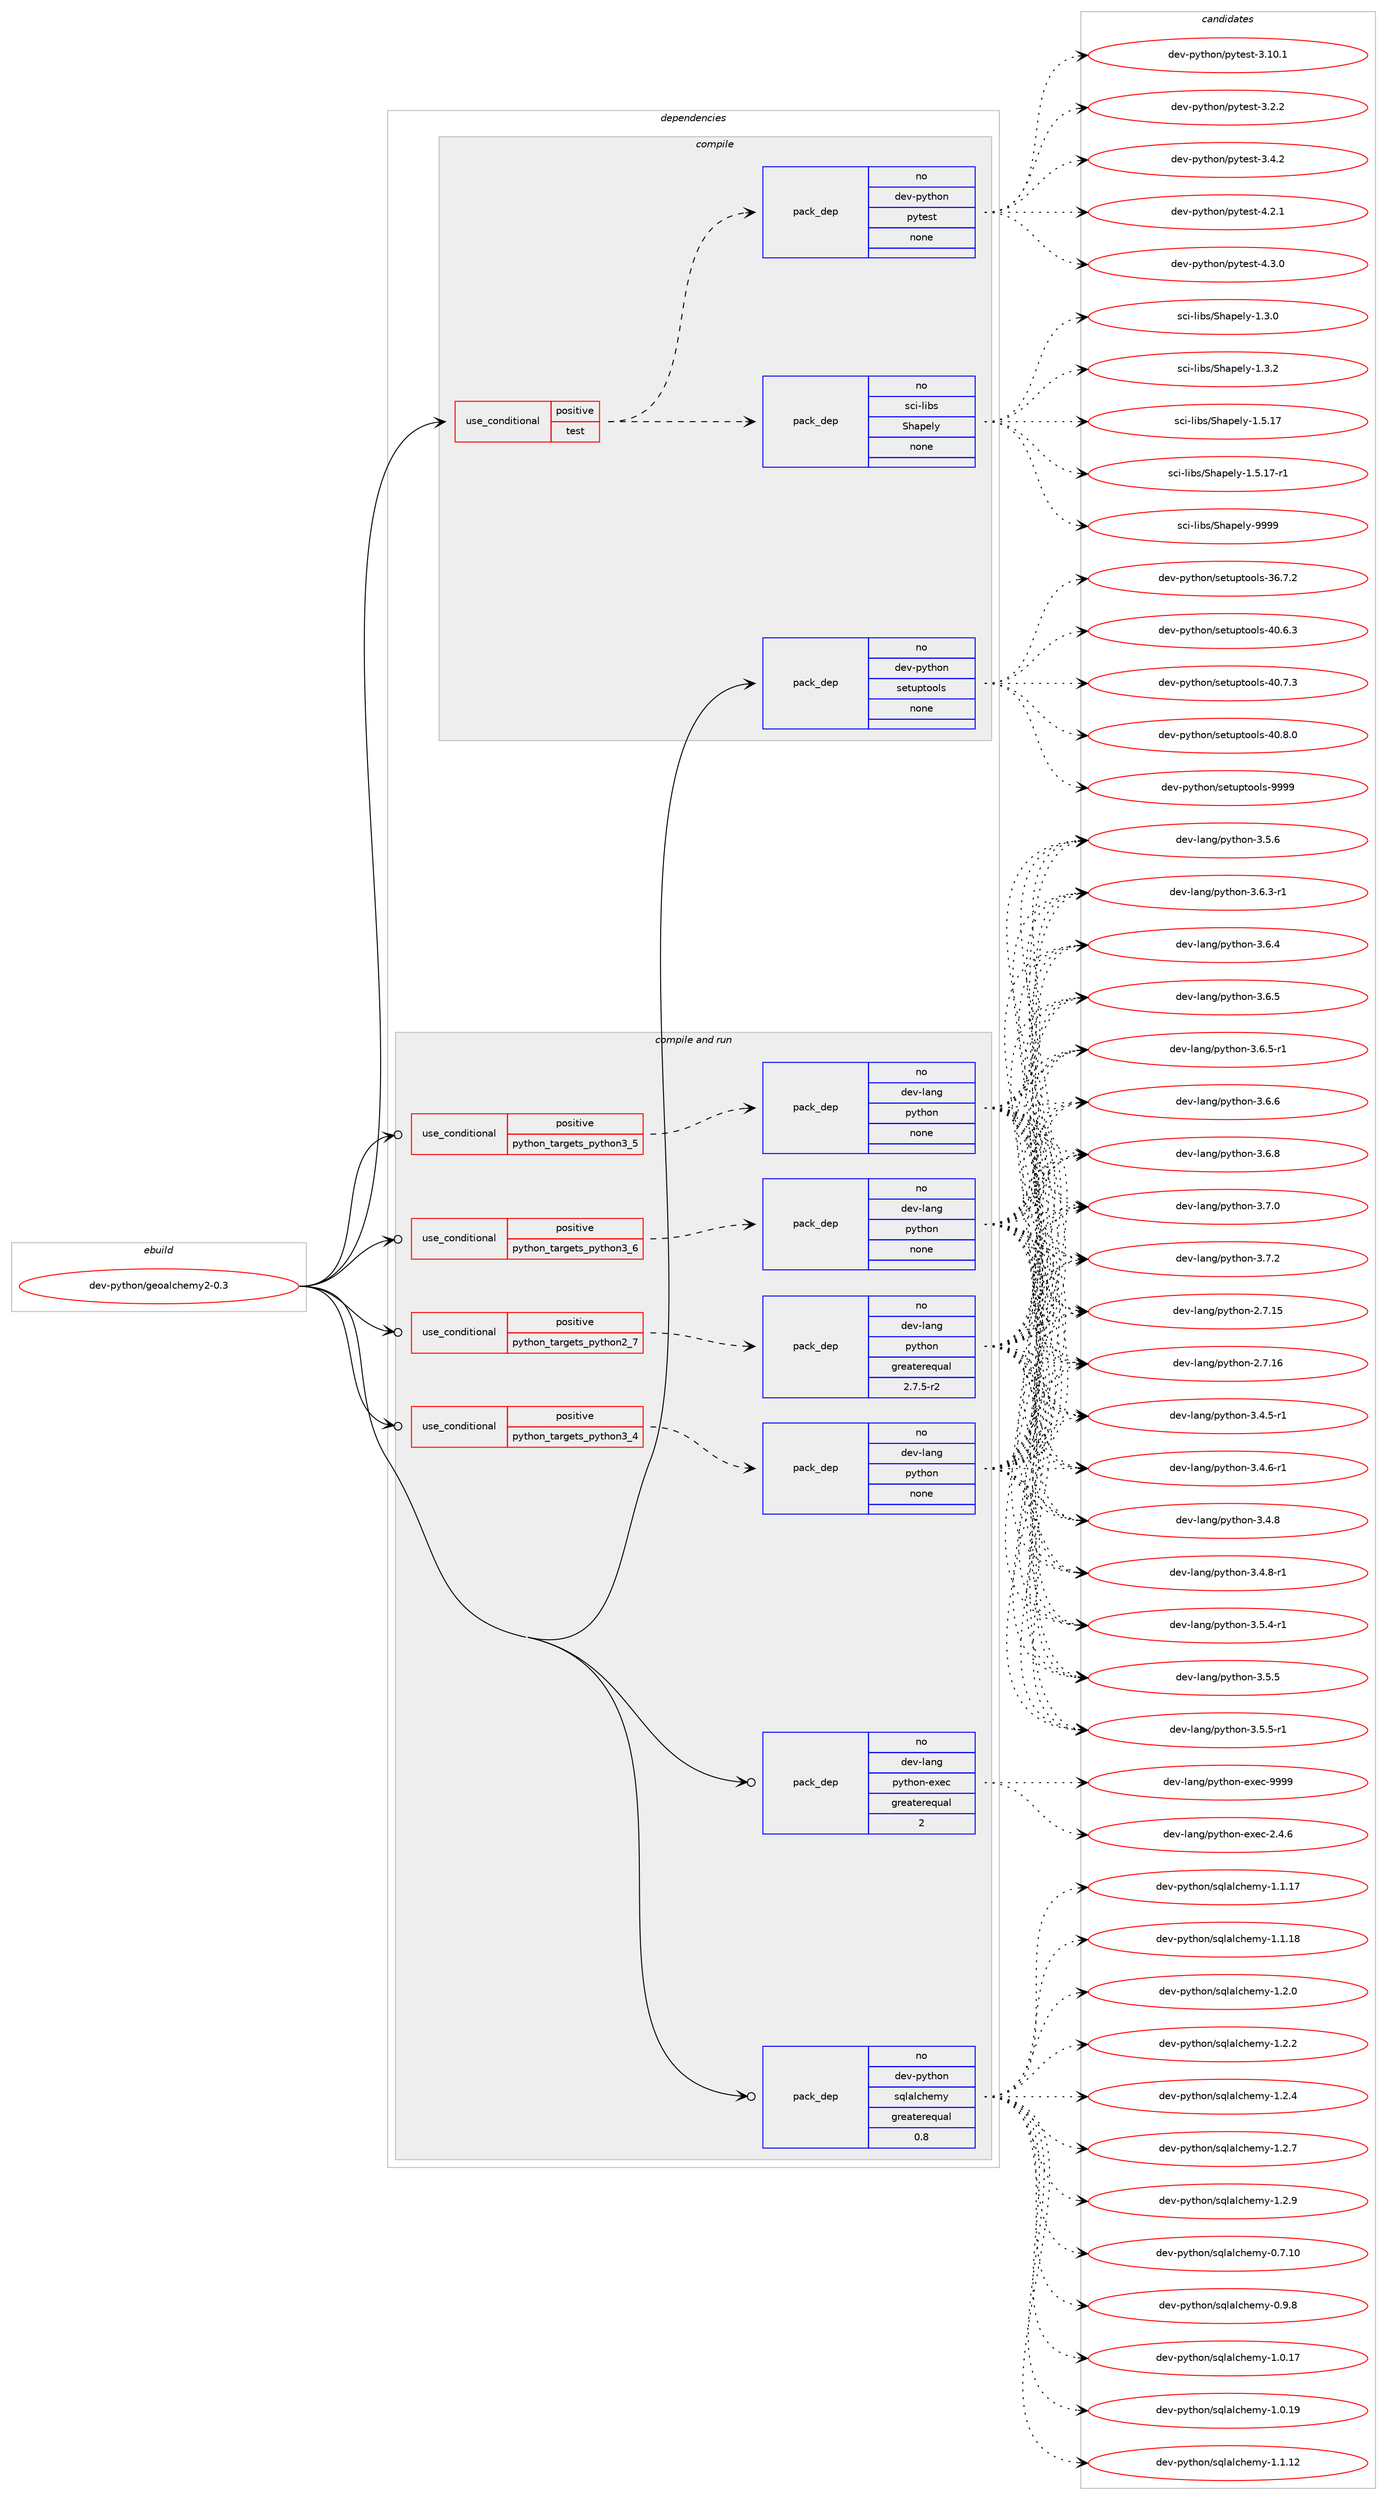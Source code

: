 digraph prolog {

# *************
# Graph options
# *************

newrank=true;
concentrate=true;
compound=true;
graph [rankdir=LR,fontname=Helvetica,fontsize=10,ranksep=1.5];#, ranksep=2.5, nodesep=0.2];
edge  [arrowhead=vee];
node  [fontname=Helvetica,fontsize=10];

# **********
# The ebuild
# **********

subgraph cluster_leftcol {
color=gray;
rank=same;
label=<<i>ebuild</i>>;
id [label="dev-python/geoalchemy2-0.3", color=red, width=4, href="../dev-python/geoalchemy2-0.3.svg"];
}

# ****************
# The dependencies
# ****************

subgraph cluster_midcol {
color=gray;
label=<<i>dependencies</i>>;
subgraph cluster_compile {
fillcolor="#eeeeee";
style=filled;
label=<<i>compile</i>>;
subgraph cond374860 {
dependency1410874 [label=<<TABLE BORDER="0" CELLBORDER="1" CELLSPACING="0" CELLPADDING="4"><TR><TD ROWSPAN="3" CELLPADDING="10">use_conditional</TD></TR><TR><TD>positive</TD></TR><TR><TD>test</TD></TR></TABLE>>, shape=none, color=red];
subgraph pack1012755 {
dependency1410875 [label=<<TABLE BORDER="0" CELLBORDER="1" CELLSPACING="0" CELLPADDING="4" WIDTH="220"><TR><TD ROWSPAN="6" CELLPADDING="30">pack_dep</TD></TR><TR><TD WIDTH="110">no</TD></TR><TR><TD>sci-libs</TD></TR><TR><TD>Shapely</TD></TR><TR><TD>none</TD></TR><TR><TD></TD></TR></TABLE>>, shape=none, color=blue];
}
dependency1410874:e -> dependency1410875:w [weight=20,style="dashed",arrowhead="vee"];
subgraph pack1012756 {
dependency1410876 [label=<<TABLE BORDER="0" CELLBORDER="1" CELLSPACING="0" CELLPADDING="4" WIDTH="220"><TR><TD ROWSPAN="6" CELLPADDING="30">pack_dep</TD></TR><TR><TD WIDTH="110">no</TD></TR><TR><TD>dev-python</TD></TR><TR><TD>pytest</TD></TR><TR><TD>none</TD></TR><TR><TD></TD></TR></TABLE>>, shape=none, color=blue];
}
dependency1410874:e -> dependency1410876:w [weight=20,style="dashed",arrowhead="vee"];
}
id:e -> dependency1410874:w [weight=20,style="solid",arrowhead="vee"];
subgraph pack1012757 {
dependency1410877 [label=<<TABLE BORDER="0" CELLBORDER="1" CELLSPACING="0" CELLPADDING="4" WIDTH="220"><TR><TD ROWSPAN="6" CELLPADDING="30">pack_dep</TD></TR><TR><TD WIDTH="110">no</TD></TR><TR><TD>dev-python</TD></TR><TR><TD>setuptools</TD></TR><TR><TD>none</TD></TR><TR><TD></TD></TR></TABLE>>, shape=none, color=blue];
}
id:e -> dependency1410877:w [weight=20,style="solid",arrowhead="vee"];
}
subgraph cluster_compileandrun {
fillcolor="#eeeeee";
style=filled;
label=<<i>compile and run</i>>;
subgraph cond374861 {
dependency1410878 [label=<<TABLE BORDER="0" CELLBORDER="1" CELLSPACING="0" CELLPADDING="4"><TR><TD ROWSPAN="3" CELLPADDING="10">use_conditional</TD></TR><TR><TD>positive</TD></TR><TR><TD>python_targets_python2_7</TD></TR></TABLE>>, shape=none, color=red];
subgraph pack1012758 {
dependency1410879 [label=<<TABLE BORDER="0" CELLBORDER="1" CELLSPACING="0" CELLPADDING="4" WIDTH="220"><TR><TD ROWSPAN="6" CELLPADDING="30">pack_dep</TD></TR><TR><TD WIDTH="110">no</TD></TR><TR><TD>dev-lang</TD></TR><TR><TD>python</TD></TR><TR><TD>greaterequal</TD></TR><TR><TD>2.7.5-r2</TD></TR></TABLE>>, shape=none, color=blue];
}
dependency1410878:e -> dependency1410879:w [weight=20,style="dashed",arrowhead="vee"];
}
id:e -> dependency1410878:w [weight=20,style="solid",arrowhead="odotvee"];
subgraph cond374862 {
dependency1410880 [label=<<TABLE BORDER="0" CELLBORDER="1" CELLSPACING="0" CELLPADDING="4"><TR><TD ROWSPAN="3" CELLPADDING="10">use_conditional</TD></TR><TR><TD>positive</TD></TR><TR><TD>python_targets_python3_4</TD></TR></TABLE>>, shape=none, color=red];
subgraph pack1012759 {
dependency1410881 [label=<<TABLE BORDER="0" CELLBORDER="1" CELLSPACING="0" CELLPADDING="4" WIDTH="220"><TR><TD ROWSPAN="6" CELLPADDING="30">pack_dep</TD></TR><TR><TD WIDTH="110">no</TD></TR><TR><TD>dev-lang</TD></TR><TR><TD>python</TD></TR><TR><TD>none</TD></TR><TR><TD></TD></TR></TABLE>>, shape=none, color=blue];
}
dependency1410880:e -> dependency1410881:w [weight=20,style="dashed",arrowhead="vee"];
}
id:e -> dependency1410880:w [weight=20,style="solid",arrowhead="odotvee"];
subgraph cond374863 {
dependency1410882 [label=<<TABLE BORDER="0" CELLBORDER="1" CELLSPACING="0" CELLPADDING="4"><TR><TD ROWSPAN="3" CELLPADDING="10">use_conditional</TD></TR><TR><TD>positive</TD></TR><TR><TD>python_targets_python3_5</TD></TR></TABLE>>, shape=none, color=red];
subgraph pack1012760 {
dependency1410883 [label=<<TABLE BORDER="0" CELLBORDER="1" CELLSPACING="0" CELLPADDING="4" WIDTH="220"><TR><TD ROWSPAN="6" CELLPADDING="30">pack_dep</TD></TR><TR><TD WIDTH="110">no</TD></TR><TR><TD>dev-lang</TD></TR><TR><TD>python</TD></TR><TR><TD>none</TD></TR><TR><TD></TD></TR></TABLE>>, shape=none, color=blue];
}
dependency1410882:e -> dependency1410883:w [weight=20,style="dashed",arrowhead="vee"];
}
id:e -> dependency1410882:w [weight=20,style="solid",arrowhead="odotvee"];
subgraph cond374864 {
dependency1410884 [label=<<TABLE BORDER="0" CELLBORDER="1" CELLSPACING="0" CELLPADDING="4"><TR><TD ROWSPAN="3" CELLPADDING="10">use_conditional</TD></TR><TR><TD>positive</TD></TR><TR><TD>python_targets_python3_6</TD></TR></TABLE>>, shape=none, color=red];
subgraph pack1012761 {
dependency1410885 [label=<<TABLE BORDER="0" CELLBORDER="1" CELLSPACING="0" CELLPADDING="4" WIDTH="220"><TR><TD ROWSPAN="6" CELLPADDING="30">pack_dep</TD></TR><TR><TD WIDTH="110">no</TD></TR><TR><TD>dev-lang</TD></TR><TR><TD>python</TD></TR><TR><TD>none</TD></TR><TR><TD></TD></TR></TABLE>>, shape=none, color=blue];
}
dependency1410884:e -> dependency1410885:w [weight=20,style="dashed",arrowhead="vee"];
}
id:e -> dependency1410884:w [weight=20,style="solid",arrowhead="odotvee"];
subgraph pack1012762 {
dependency1410886 [label=<<TABLE BORDER="0" CELLBORDER="1" CELLSPACING="0" CELLPADDING="4" WIDTH="220"><TR><TD ROWSPAN="6" CELLPADDING="30">pack_dep</TD></TR><TR><TD WIDTH="110">no</TD></TR><TR><TD>dev-lang</TD></TR><TR><TD>python-exec</TD></TR><TR><TD>greaterequal</TD></TR><TR><TD>2</TD></TR></TABLE>>, shape=none, color=blue];
}
id:e -> dependency1410886:w [weight=20,style="solid",arrowhead="odotvee"];
subgraph pack1012763 {
dependency1410887 [label=<<TABLE BORDER="0" CELLBORDER="1" CELLSPACING="0" CELLPADDING="4" WIDTH="220"><TR><TD ROWSPAN="6" CELLPADDING="30">pack_dep</TD></TR><TR><TD WIDTH="110">no</TD></TR><TR><TD>dev-python</TD></TR><TR><TD>sqlalchemy</TD></TR><TR><TD>greaterequal</TD></TR><TR><TD>0.8</TD></TR></TABLE>>, shape=none, color=blue];
}
id:e -> dependency1410887:w [weight=20,style="solid",arrowhead="odotvee"];
}
subgraph cluster_run {
fillcolor="#eeeeee";
style=filled;
label=<<i>run</i>>;
}
}

# **************
# The candidates
# **************

subgraph cluster_choices {
rank=same;
color=gray;
label=<<i>candidates</i>>;

subgraph choice1012755 {
color=black;
nodesep=1;
choice115991054510810598115478310497112101108121454946514648 [label="sci-libs/Shapely-1.3.0", color=red, width=4,href="../sci-libs/Shapely-1.3.0.svg"];
choice115991054510810598115478310497112101108121454946514650 [label="sci-libs/Shapely-1.3.2", color=red, width=4,href="../sci-libs/Shapely-1.3.2.svg"];
choice11599105451081059811547831049711210110812145494653464955 [label="sci-libs/Shapely-1.5.17", color=red, width=4,href="../sci-libs/Shapely-1.5.17.svg"];
choice115991054510810598115478310497112101108121454946534649554511449 [label="sci-libs/Shapely-1.5.17-r1", color=red, width=4,href="../sci-libs/Shapely-1.5.17-r1.svg"];
choice1159910545108105981154783104971121011081214557575757 [label="sci-libs/Shapely-9999", color=red, width=4,href="../sci-libs/Shapely-9999.svg"];
dependency1410875:e -> choice115991054510810598115478310497112101108121454946514648:w [style=dotted,weight="100"];
dependency1410875:e -> choice115991054510810598115478310497112101108121454946514650:w [style=dotted,weight="100"];
dependency1410875:e -> choice11599105451081059811547831049711210110812145494653464955:w [style=dotted,weight="100"];
dependency1410875:e -> choice115991054510810598115478310497112101108121454946534649554511449:w [style=dotted,weight="100"];
dependency1410875:e -> choice1159910545108105981154783104971121011081214557575757:w [style=dotted,weight="100"];
}
subgraph choice1012756 {
color=black;
nodesep=1;
choice100101118451121211161041111104711212111610111511645514649484649 [label="dev-python/pytest-3.10.1", color=red, width=4,href="../dev-python/pytest-3.10.1.svg"];
choice1001011184511212111610411111047112121116101115116455146504650 [label="dev-python/pytest-3.2.2", color=red, width=4,href="../dev-python/pytest-3.2.2.svg"];
choice1001011184511212111610411111047112121116101115116455146524650 [label="dev-python/pytest-3.4.2", color=red, width=4,href="../dev-python/pytest-3.4.2.svg"];
choice1001011184511212111610411111047112121116101115116455246504649 [label="dev-python/pytest-4.2.1", color=red, width=4,href="../dev-python/pytest-4.2.1.svg"];
choice1001011184511212111610411111047112121116101115116455246514648 [label="dev-python/pytest-4.3.0", color=red, width=4,href="../dev-python/pytest-4.3.0.svg"];
dependency1410876:e -> choice100101118451121211161041111104711212111610111511645514649484649:w [style=dotted,weight="100"];
dependency1410876:e -> choice1001011184511212111610411111047112121116101115116455146504650:w [style=dotted,weight="100"];
dependency1410876:e -> choice1001011184511212111610411111047112121116101115116455146524650:w [style=dotted,weight="100"];
dependency1410876:e -> choice1001011184511212111610411111047112121116101115116455246504649:w [style=dotted,weight="100"];
dependency1410876:e -> choice1001011184511212111610411111047112121116101115116455246514648:w [style=dotted,weight="100"];
}
subgraph choice1012757 {
color=black;
nodesep=1;
choice100101118451121211161041111104711510111611711211611111110811545515446554650 [label="dev-python/setuptools-36.7.2", color=red, width=4,href="../dev-python/setuptools-36.7.2.svg"];
choice100101118451121211161041111104711510111611711211611111110811545524846544651 [label="dev-python/setuptools-40.6.3", color=red, width=4,href="../dev-python/setuptools-40.6.3.svg"];
choice100101118451121211161041111104711510111611711211611111110811545524846554651 [label="dev-python/setuptools-40.7.3", color=red, width=4,href="../dev-python/setuptools-40.7.3.svg"];
choice100101118451121211161041111104711510111611711211611111110811545524846564648 [label="dev-python/setuptools-40.8.0", color=red, width=4,href="../dev-python/setuptools-40.8.0.svg"];
choice10010111845112121116104111110471151011161171121161111111081154557575757 [label="dev-python/setuptools-9999", color=red, width=4,href="../dev-python/setuptools-9999.svg"];
dependency1410877:e -> choice100101118451121211161041111104711510111611711211611111110811545515446554650:w [style=dotted,weight="100"];
dependency1410877:e -> choice100101118451121211161041111104711510111611711211611111110811545524846544651:w [style=dotted,weight="100"];
dependency1410877:e -> choice100101118451121211161041111104711510111611711211611111110811545524846554651:w [style=dotted,weight="100"];
dependency1410877:e -> choice100101118451121211161041111104711510111611711211611111110811545524846564648:w [style=dotted,weight="100"];
dependency1410877:e -> choice10010111845112121116104111110471151011161171121161111111081154557575757:w [style=dotted,weight="100"];
}
subgraph choice1012758 {
color=black;
nodesep=1;
choice10010111845108971101034711212111610411111045504655464953 [label="dev-lang/python-2.7.15", color=red, width=4,href="../dev-lang/python-2.7.15.svg"];
choice10010111845108971101034711212111610411111045504655464954 [label="dev-lang/python-2.7.16", color=red, width=4,href="../dev-lang/python-2.7.16.svg"];
choice1001011184510897110103471121211161041111104551465246534511449 [label="dev-lang/python-3.4.5-r1", color=red, width=4,href="../dev-lang/python-3.4.5-r1.svg"];
choice1001011184510897110103471121211161041111104551465246544511449 [label="dev-lang/python-3.4.6-r1", color=red, width=4,href="../dev-lang/python-3.4.6-r1.svg"];
choice100101118451089711010347112121116104111110455146524656 [label="dev-lang/python-3.4.8", color=red, width=4,href="../dev-lang/python-3.4.8.svg"];
choice1001011184510897110103471121211161041111104551465246564511449 [label="dev-lang/python-3.4.8-r1", color=red, width=4,href="../dev-lang/python-3.4.8-r1.svg"];
choice1001011184510897110103471121211161041111104551465346524511449 [label="dev-lang/python-3.5.4-r1", color=red, width=4,href="../dev-lang/python-3.5.4-r1.svg"];
choice100101118451089711010347112121116104111110455146534653 [label="dev-lang/python-3.5.5", color=red, width=4,href="../dev-lang/python-3.5.5.svg"];
choice1001011184510897110103471121211161041111104551465346534511449 [label="dev-lang/python-3.5.5-r1", color=red, width=4,href="../dev-lang/python-3.5.5-r1.svg"];
choice100101118451089711010347112121116104111110455146534654 [label="dev-lang/python-3.5.6", color=red, width=4,href="../dev-lang/python-3.5.6.svg"];
choice1001011184510897110103471121211161041111104551465446514511449 [label="dev-lang/python-3.6.3-r1", color=red, width=4,href="../dev-lang/python-3.6.3-r1.svg"];
choice100101118451089711010347112121116104111110455146544652 [label="dev-lang/python-3.6.4", color=red, width=4,href="../dev-lang/python-3.6.4.svg"];
choice100101118451089711010347112121116104111110455146544653 [label="dev-lang/python-3.6.5", color=red, width=4,href="../dev-lang/python-3.6.5.svg"];
choice1001011184510897110103471121211161041111104551465446534511449 [label="dev-lang/python-3.6.5-r1", color=red, width=4,href="../dev-lang/python-3.6.5-r1.svg"];
choice100101118451089711010347112121116104111110455146544654 [label="dev-lang/python-3.6.6", color=red, width=4,href="../dev-lang/python-3.6.6.svg"];
choice100101118451089711010347112121116104111110455146544656 [label="dev-lang/python-3.6.8", color=red, width=4,href="../dev-lang/python-3.6.8.svg"];
choice100101118451089711010347112121116104111110455146554648 [label="dev-lang/python-3.7.0", color=red, width=4,href="../dev-lang/python-3.7.0.svg"];
choice100101118451089711010347112121116104111110455146554650 [label="dev-lang/python-3.7.2", color=red, width=4,href="../dev-lang/python-3.7.2.svg"];
dependency1410879:e -> choice10010111845108971101034711212111610411111045504655464953:w [style=dotted,weight="100"];
dependency1410879:e -> choice10010111845108971101034711212111610411111045504655464954:w [style=dotted,weight="100"];
dependency1410879:e -> choice1001011184510897110103471121211161041111104551465246534511449:w [style=dotted,weight="100"];
dependency1410879:e -> choice1001011184510897110103471121211161041111104551465246544511449:w [style=dotted,weight="100"];
dependency1410879:e -> choice100101118451089711010347112121116104111110455146524656:w [style=dotted,weight="100"];
dependency1410879:e -> choice1001011184510897110103471121211161041111104551465246564511449:w [style=dotted,weight="100"];
dependency1410879:e -> choice1001011184510897110103471121211161041111104551465346524511449:w [style=dotted,weight="100"];
dependency1410879:e -> choice100101118451089711010347112121116104111110455146534653:w [style=dotted,weight="100"];
dependency1410879:e -> choice1001011184510897110103471121211161041111104551465346534511449:w [style=dotted,weight="100"];
dependency1410879:e -> choice100101118451089711010347112121116104111110455146534654:w [style=dotted,weight="100"];
dependency1410879:e -> choice1001011184510897110103471121211161041111104551465446514511449:w [style=dotted,weight="100"];
dependency1410879:e -> choice100101118451089711010347112121116104111110455146544652:w [style=dotted,weight="100"];
dependency1410879:e -> choice100101118451089711010347112121116104111110455146544653:w [style=dotted,weight="100"];
dependency1410879:e -> choice1001011184510897110103471121211161041111104551465446534511449:w [style=dotted,weight="100"];
dependency1410879:e -> choice100101118451089711010347112121116104111110455146544654:w [style=dotted,weight="100"];
dependency1410879:e -> choice100101118451089711010347112121116104111110455146544656:w [style=dotted,weight="100"];
dependency1410879:e -> choice100101118451089711010347112121116104111110455146554648:w [style=dotted,weight="100"];
dependency1410879:e -> choice100101118451089711010347112121116104111110455146554650:w [style=dotted,weight="100"];
}
subgraph choice1012759 {
color=black;
nodesep=1;
choice10010111845108971101034711212111610411111045504655464953 [label="dev-lang/python-2.7.15", color=red, width=4,href="../dev-lang/python-2.7.15.svg"];
choice10010111845108971101034711212111610411111045504655464954 [label="dev-lang/python-2.7.16", color=red, width=4,href="../dev-lang/python-2.7.16.svg"];
choice1001011184510897110103471121211161041111104551465246534511449 [label="dev-lang/python-3.4.5-r1", color=red, width=4,href="../dev-lang/python-3.4.5-r1.svg"];
choice1001011184510897110103471121211161041111104551465246544511449 [label="dev-lang/python-3.4.6-r1", color=red, width=4,href="../dev-lang/python-3.4.6-r1.svg"];
choice100101118451089711010347112121116104111110455146524656 [label="dev-lang/python-3.4.8", color=red, width=4,href="../dev-lang/python-3.4.8.svg"];
choice1001011184510897110103471121211161041111104551465246564511449 [label="dev-lang/python-3.4.8-r1", color=red, width=4,href="../dev-lang/python-3.4.8-r1.svg"];
choice1001011184510897110103471121211161041111104551465346524511449 [label="dev-lang/python-3.5.4-r1", color=red, width=4,href="../dev-lang/python-3.5.4-r1.svg"];
choice100101118451089711010347112121116104111110455146534653 [label="dev-lang/python-3.5.5", color=red, width=4,href="../dev-lang/python-3.5.5.svg"];
choice1001011184510897110103471121211161041111104551465346534511449 [label="dev-lang/python-3.5.5-r1", color=red, width=4,href="../dev-lang/python-3.5.5-r1.svg"];
choice100101118451089711010347112121116104111110455146534654 [label="dev-lang/python-3.5.6", color=red, width=4,href="../dev-lang/python-3.5.6.svg"];
choice1001011184510897110103471121211161041111104551465446514511449 [label="dev-lang/python-3.6.3-r1", color=red, width=4,href="../dev-lang/python-3.6.3-r1.svg"];
choice100101118451089711010347112121116104111110455146544652 [label="dev-lang/python-3.6.4", color=red, width=4,href="../dev-lang/python-3.6.4.svg"];
choice100101118451089711010347112121116104111110455146544653 [label="dev-lang/python-3.6.5", color=red, width=4,href="../dev-lang/python-3.6.5.svg"];
choice1001011184510897110103471121211161041111104551465446534511449 [label="dev-lang/python-3.6.5-r1", color=red, width=4,href="../dev-lang/python-3.6.5-r1.svg"];
choice100101118451089711010347112121116104111110455146544654 [label="dev-lang/python-3.6.6", color=red, width=4,href="../dev-lang/python-3.6.6.svg"];
choice100101118451089711010347112121116104111110455146544656 [label="dev-lang/python-3.6.8", color=red, width=4,href="../dev-lang/python-3.6.8.svg"];
choice100101118451089711010347112121116104111110455146554648 [label="dev-lang/python-3.7.0", color=red, width=4,href="../dev-lang/python-3.7.0.svg"];
choice100101118451089711010347112121116104111110455146554650 [label="dev-lang/python-3.7.2", color=red, width=4,href="../dev-lang/python-3.7.2.svg"];
dependency1410881:e -> choice10010111845108971101034711212111610411111045504655464953:w [style=dotted,weight="100"];
dependency1410881:e -> choice10010111845108971101034711212111610411111045504655464954:w [style=dotted,weight="100"];
dependency1410881:e -> choice1001011184510897110103471121211161041111104551465246534511449:w [style=dotted,weight="100"];
dependency1410881:e -> choice1001011184510897110103471121211161041111104551465246544511449:w [style=dotted,weight="100"];
dependency1410881:e -> choice100101118451089711010347112121116104111110455146524656:w [style=dotted,weight="100"];
dependency1410881:e -> choice1001011184510897110103471121211161041111104551465246564511449:w [style=dotted,weight="100"];
dependency1410881:e -> choice1001011184510897110103471121211161041111104551465346524511449:w [style=dotted,weight="100"];
dependency1410881:e -> choice100101118451089711010347112121116104111110455146534653:w [style=dotted,weight="100"];
dependency1410881:e -> choice1001011184510897110103471121211161041111104551465346534511449:w [style=dotted,weight="100"];
dependency1410881:e -> choice100101118451089711010347112121116104111110455146534654:w [style=dotted,weight="100"];
dependency1410881:e -> choice1001011184510897110103471121211161041111104551465446514511449:w [style=dotted,weight="100"];
dependency1410881:e -> choice100101118451089711010347112121116104111110455146544652:w [style=dotted,weight="100"];
dependency1410881:e -> choice100101118451089711010347112121116104111110455146544653:w [style=dotted,weight="100"];
dependency1410881:e -> choice1001011184510897110103471121211161041111104551465446534511449:w [style=dotted,weight="100"];
dependency1410881:e -> choice100101118451089711010347112121116104111110455146544654:w [style=dotted,weight="100"];
dependency1410881:e -> choice100101118451089711010347112121116104111110455146544656:w [style=dotted,weight="100"];
dependency1410881:e -> choice100101118451089711010347112121116104111110455146554648:w [style=dotted,weight="100"];
dependency1410881:e -> choice100101118451089711010347112121116104111110455146554650:w [style=dotted,weight="100"];
}
subgraph choice1012760 {
color=black;
nodesep=1;
choice10010111845108971101034711212111610411111045504655464953 [label="dev-lang/python-2.7.15", color=red, width=4,href="../dev-lang/python-2.7.15.svg"];
choice10010111845108971101034711212111610411111045504655464954 [label="dev-lang/python-2.7.16", color=red, width=4,href="../dev-lang/python-2.7.16.svg"];
choice1001011184510897110103471121211161041111104551465246534511449 [label="dev-lang/python-3.4.5-r1", color=red, width=4,href="../dev-lang/python-3.4.5-r1.svg"];
choice1001011184510897110103471121211161041111104551465246544511449 [label="dev-lang/python-3.4.6-r1", color=red, width=4,href="../dev-lang/python-3.4.6-r1.svg"];
choice100101118451089711010347112121116104111110455146524656 [label="dev-lang/python-3.4.8", color=red, width=4,href="../dev-lang/python-3.4.8.svg"];
choice1001011184510897110103471121211161041111104551465246564511449 [label="dev-lang/python-3.4.8-r1", color=red, width=4,href="../dev-lang/python-3.4.8-r1.svg"];
choice1001011184510897110103471121211161041111104551465346524511449 [label="dev-lang/python-3.5.4-r1", color=red, width=4,href="../dev-lang/python-3.5.4-r1.svg"];
choice100101118451089711010347112121116104111110455146534653 [label="dev-lang/python-3.5.5", color=red, width=4,href="../dev-lang/python-3.5.5.svg"];
choice1001011184510897110103471121211161041111104551465346534511449 [label="dev-lang/python-3.5.5-r1", color=red, width=4,href="../dev-lang/python-3.5.5-r1.svg"];
choice100101118451089711010347112121116104111110455146534654 [label="dev-lang/python-3.5.6", color=red, width=4,href="../dev-lang/python-3.5.6.svg"];
choice1001011184510897110103471121211161041111104551465446514511449 [label="dev-lang/python-3.6.3-r1", color=red, width=4,href="../dev-lang/python-3.6.3-r1.svg"];
choice100101118451089711010347112121116104111110455146544652 [label="dev-lang/python-3.6.4", color=red, width=4,href="../dev-lang/python-3.6.4.svg"];
choice100101118451089711010347112121116104111110455146544653 [label="dev-lang/python-3.6.5", color=red, width=4,href="../dev-lang/python-3.6.5.svg"];
choice1001011184510897110103471121211161041111104551465446534511449 [label="dev-lang/python-3.6.5-r1", color=red, width=4,href="../dev-lang/python-3.6.5-r1.svg"];
choice100101118451089711010347112121116104111110455146544654 [label="dev-lang/python-3.6.6", color=red, width=4,href="../dev-lang/python-3.6.6.svg"];
choice100101118451089711010347112121116104111110455146544656 [label="dev-lang/python-3.6.8", color=red, width=4,href="../dev-lang/python-3.6.8.svg"];
choice100101118451089711010347112121116104111110455146554648 [label="dev-lang/python-3.7.0", color=red, width=4,href="../dev-lang/python-3.7.0.svg"];
choice100101118451089711010347112121116104111110455146554650 [label="dev-lang/python-3.7.2", color=red, width=4,href="../dev-lang/python-3.7.2.svg"];
dependency1410883:e -> choice10010111845108971101034711212111610411111045504655464953:w [style=dotted,weight="100"];
dependency1410883:e -> choice10010111845108971101034711212111610411111045504655464954:w [style=dotted,weight="100"];
dependency1410883:e -> choice1001011184510897110103471121211161041111104551465246534511449:w [style=dotted,weight="100"];
dependency1410883:e -> choice1001011184510897110103471121211161041111104551465246544511449:w [style=dotted,weight="100"];
dependency1410883:e -> choice100101118451089711010347112121116104111110455146524656:w [style=dotted,weight="100"];
dependency1410883:e -> choice1001011184510897110103471121211161041111104551465246564511449:w [style=dotted,weight="100"];
dependency1410883:e -> choice1001011184510897110103471121211161041111104551465346524511449:w [style=dotted,weight="100"];
dependency1410883:e -> choice100101118451089711010347112121116104111110455146534653:w [style=dotted,weight="100"];
dependency1410883:e -> choice1001011184510897110103471121211161041111104551465346534511449:w [style=dotted,weight="100"];
dependency1410883:e -> choice100101118451089711010347112121116104111110455146534654:w [style=dotted,weight="100"];
dependency1410883:e -> choice1001011184510897110103471121211161041111104551465446514511449:w [style=dotted,weight="100"];
dependency1410883:e -> choice100101118451089711010347112121116104111110455146544652:w [style=dotted,weight="100"];
dependency1410883:e -> choice100101118451089711010347112121116104111110455146544653:w [style=dotted,weight="100"];
dependency1410883:e -> choice1001011184510897110103471121211161041111104551465446534511449:w [style=dotted,weight="100"];
dependency1410883:e -> choice100101118451089711010347112121116104111110455146544654:w [style=dotted,weight="100"];
dependency1410883:e -> choice100101118451089711010347112121116104111110455146544656:w [style=dotted,weight="100"];
dependency1410883:e -> choice100101118451089711010347112121116104111110455146554648:w [style=dotted,weight="100"];
dependency1410883:e -> choice100101118451089711010347112121116104111110455146554650:w [style=dotted,weight="100"];
}
subgraph choice1012761 {
color=black;
nodesep=1;
choice10010111845108971101034711212111610411111045504655464953 [label="dev-lang/python-2.7.15", color=red, width=4,href="../dev-lang/python-2.7.15.svg"];
choice10010111845108971101034711212111610411111045504655464954 [label="dev-lang/python-2.7.16", color=red, width=4,href="../dev-lang/python-2.7.16.svg"];
choice1001011184510897110103471121211161041111104551465246534511449 [label="dev-lang/python-3.4.5-r1", color=red, width=4,href="../dev-lang/python-3.4.5-r1.svg"];
choice1001011184510897110103471121211161041111104551465246544511449 [label="dev-lang/python-3.4.6-r1", color=red, width=4,href="../dev-lang/python-3.4.6-r1.svg"];
choice100101118451089711010347112121116104111110455146524656 [label="dev-lang/python-3.4.8", color=red, width=4,href="../dev-lang/python-3.4.8.svg"];
choice1001011184510897110103471121211161041111104551465246564511449 [label="dev-lang/python-3.4.8-r1", color=red, width=4,href="../dev-lang/python-3.4.8-r1.svg"];
choice1001011184510897110103471121211161041111104551465346524511449 [label="dev-lang/python-3.5.4-r1", color=red, width=4,href="../dev-lang/python-3.5.4-r1.svg"];
choice100101118451089711010347112121116104111110455146534653 [label="dev-lang/python-3.5.5", color=red, width=4,href="../dev-lang/python-3.5.5.svg"];
choice1001011184510897110103471121211161041111104551465346534511449 [label="dev-lang/python-3.5.5-r1", color=red, width=4,href="../dev-lang/python-3.5.5-r1.svg"];
choice100101118451089711010347112121116104111110455146534654 [label="dev-lang/python-3.5.6", color=red, width=4,href="../dev-lang/python-3.5.6.svg"];
choice1001011184510897110103471121211161041111104551465446514511449 [label="dev-lang/python-3.6.3-r1", color=red, width=4,href="../dev-lang/python-3.6.3-r1.svg"];
choice100101118451089711010347112121116104111110455146544652 [label="dev-lang/python-3.6.4", color=red, width=4,href="../dev-lang/python-3.6.4.svg"];
choice100101118451089711010347112121116104111110455146544653 [label="dev-lang/python-3.6.5", color=red, width=4,href="../dev-lang/python-3.6.5.svg"];
choice1001011184510897110103471121211161041111104551465446534511449 [label="dev-lang/python-3.6.5-r1", color=red, width=4,href="../dev-lang/python-3.6.5-r1.svg"];
choice100101118451089711010347112121116104111110455146544654 [label="dev-lang/python-3.6.6", color=red, width=4,href="../dev-lang/python-3.6.6.svg"];
choice100101118451089711010347112121116104111110455146544656 [label="dev-lang/python-3.6.8", color=red, width=4,href="../dev-lang/python-3.6.8.svg"];
choice100101118451089711010347112121116104111110455146554648 [label="dev-lang/python-3.7.0", color=red, width=4,href="../dev-lang/python-3.7.0.svg"];
choice100101118451089711010347112121116104111110455146554650 [label="dev-lang/python-3.7.2", color=red, width=4,href="../dev-lang/python-3.7.2.svg"];
dependency1410885:e -> choice10010111845108971101034711212111610411111045504655464953:w [style=dotted,weight="100"];
dependency1410885:e -> choice10010111845108971101034711212111610411111045504655464954:w [style=dotted,weight="100"];
dependency1410885:e -> choice1001011184510897110103471121211161041111104551465246534511449:w [style=dotted,weight="100"];
dependency1410885:e -> choice1001011184510897110103471121211161041111104551465246544511449:w [style=dotted,weight="100"];
dependency1410885:e -> choice100101118451089711010347112121116104111110455146524656:w [style=dotted,weight="100"];
dependency1410885:e -> choice1001011184510897110103471121211161041111104551465246564511449:w [style=dotted,weight="100"];
dependency1410885:e -> choice1001011184510897110103471121211161041111104551465346524511449:w [style=dotted,weight="100"];
dependency1410885:e -> choice100101118451089711010347112121116104111110455146534653:w [style=dotted,weight="100"];
dependency1410885:e -> choice1001011184510897110103471121211161041111104551465346534511449:w [style=dotted,weight="100"];
dependency1410885:e -> choice100101118451089711010347112121116104111110455146534654:w [style=dotted,weight="100"];
dependency1410885:e -> choice1001011184510897110103471121211161041111104551465446514511449:w [style=dotted,weight="100"];
dependency1410885:e -> choice100101118451089711010347112121116104111110455146544652:w [style=dotted,weight="100"];
dependency1410885:e -> choice100101118451089711010347112121116104111110455146544653:w [style=dotted,weight="100"];
dependency1410885:e -> choice1001011184510897110103471121211161041111104551465446534511449:w [style=dotted,weight="100"];
dependency1410885:e -> choice100101118451089711010347112121116104111110455146544654:w [style=dotted,weight="100"];
dependency1410885:e -> choice100101118451089711010347112121116104111110455146544656:w [style=dotted,weight="100"];
dependency1410885:e -> choice100101118451089711010347112121116104111110455146554648:w [style=dotted,weight="100"];
dependency1410885:e -> choice100101118451089711010347112121116104111110455146554650:w [style=dotted,weight="100"];
}
subgraph choice1012762 {
color=black;
nodesep=1;
choice1001011184510897110103471121211161041111104510112010199455046524654 [label="dev-lang/python-exec-2.4.6", color=red, width=4,href="../dev-lang/python-exec-2.4.6.svg"];
choice10010111845108971101034711212111610411111045101120101994557575757 [label="dev-lang/python-exec-9999", color=red, width=4,href="../dev-lang/python-exec-9999.svg"];
dependency1410886:e -> choice1001011184510897110103471121211161041111104510112010199455046524654:w [style=dotted,weight="100"];
dependency1410886:e -> choice10010111845108971101034711212111610411111045101120101994557575757:w [style=dotted,weight="100"];
}
subgraph choice1012763 {
color=black;
nodesep=1;
choice1001011184511212111610411111047115113108971089910410110912145484655464948 [label="dev-python/sqlalchemy-0.7.10", color=red, width=4,href="../dev-python/sqlalchemy-0.7.10.svg"];
choice10010111845112121116104111110471151131089710899104101109121454846574656 [label="dev-python/sqlalchemy-0.9.8", color=red, width=4,href="../dev-python/sqlalchemy-0.9.8.svg"];
choice1001011184511212111610411111047115113108971089910410110912145494648464955 [label="dev-python/sqlalchemy-1.0.17", color=red, width=4,href="../dev-python/sqlalchemy-1.0.17.svg"];
choice1001011184511212111610411111047115113108971089910410110912145494648464957 [label="dev-python/sqlalchemy-1.0.19", color=red, width=4,href="../dev-python/sqlalchemy-1.0.19.svg"];
choice1001011184511212111610411111047115113108971089910410110912145494649464950 [label="dev-python/sqlalchemy-1.1.12", color=red, width=4,href="../dev-python/sqlalchemy-1.1.12.svg"];
choice1001011184511212111610411111047115113108971089910410110912145494649464955 [label="dev-python/sqlalchemy-1.1.17", color=red, width=4,href="../dev-python/sqlalchemy-1.1.17.svg"];
choice1001011184511212111610411111047115113108971089910410110912145494649464956 [label="dev-python/sqlalchemy-1.1.18", color=red, width=4,href="../dev-python/sqlalchemy-1.1.18.svg"];
choice10010111845112121116104111110471151131089710899104101109121454946504648 [label="dev-python/sqlalchemy-1.2.0", color=red, width=4,href="../dev-python/sqlalchemy-1.2.0.svg"];
choice10010111845112121116104111110471151131089710899104101109121454946504650 [label="dev-python/sqlalchemy-1.2.2", color=red, width=4,href="../dev-python/sqlalchemy-1.2.2.svg"];
choice10010111845112121116104111110471151131089710899104101109121454946504652 [label="dev-python/sqlalchemy-1.2.4", color=red, width=4,href="../dev-python/sqlalchemy-1.2.4.svg"];
choice10010111845112121116104111110471151131089710899104101109121454946504655 [label="dev-python/sqlalchemy-1.2.7", color=red, width=4,href="../dev-python/sqlalchemy-1.2.7.svg"];
choice10010111845112121116104111110471151131089710899104101109121454946504657 [label="dev-python/sqlalchemy-1.2.9", color=red, width=4,href="../dev-python/sqlalchemy-1.2.9.svg"];
dependency1410887:e -> choice1001011184511212111610411111047115113108971089910410110912145484655464948:w [style=dotted,weight="100"];
dependency1410887:e -> choice10010111845112121116104111110471151131089710899104101109121454846574656:w [style=dotted,weight="100"];
dependency1410887:e -> choice1001011184511212111610411111047115113108971089910410110912145494648464955:w [style=dotted,weight="100"];
dependency1410887:e -> choice1001011184511212111610411111047115113108971089910410110912145494648464957:w [style=dotted,weight="100"];
dependency1410887:e -> choice1001011184511212111610411111047115113108971089910410110912145494649464950:w [style=dotted,weight="100"];
dependency1410887:e -> choice1001011184511212111610411111047115113108971089910410110912145494649464955:w [style=dotted,weight="100"];
dependency1410887:e -> choice1001011184511212111610411111047115113108971089910410110912145494649464956:w [style=dotted,weight="100"];
dependency1410887:e -> choice10010111845112121116104111110471151131089710899104101109121454946504648:w [style=dotted,weight="100"];
dependency1410887:e -> choice10010111845112121116104111110471151131089710899104101109121454946504650:w [style=dotted,weight="100"];
dependency1410887:e -> choice10010111845112121116104111110471151131089710899104101109121454946504652:w [style=dotted,weight="100"];
dependency1410887:e -> choice10010111845112121116104111110471151131089710899104101109121454946504655:w [style=dotted,weight="100"];
dependency1410887:e -> choice10010111845112121116104111110471151131089710899104101109121454946504657:w [style=dotted,weight="100"];
}
}

}
